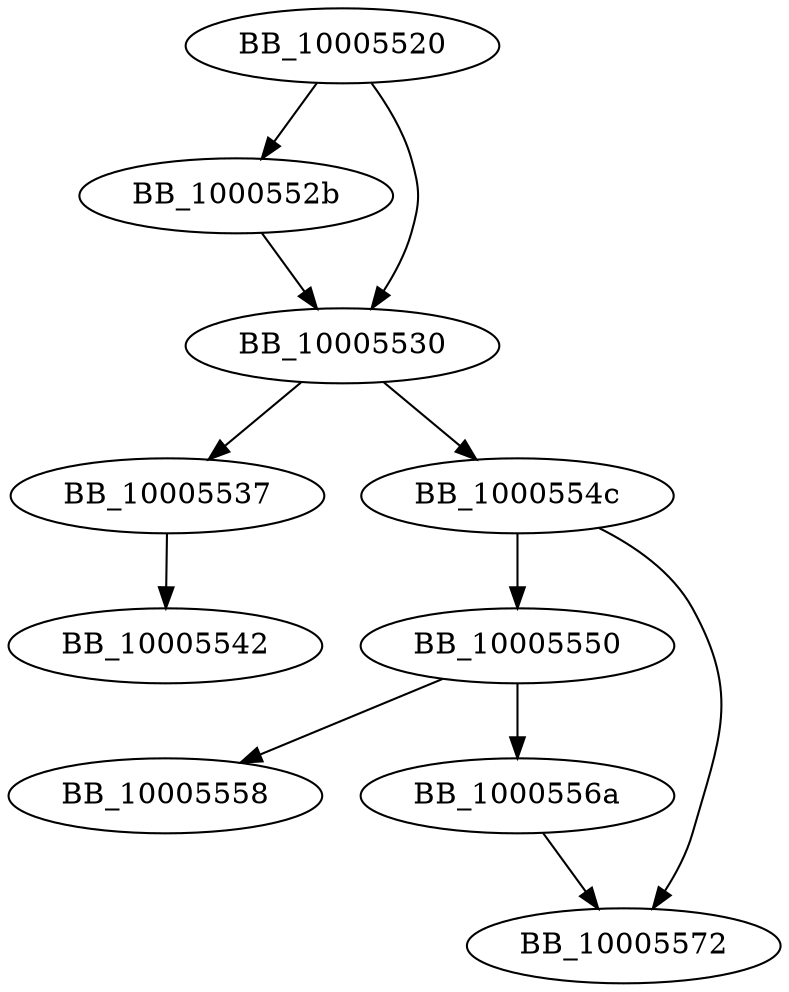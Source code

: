 DiGraph sub_10005520{
BB_10005520->BB_1000552b
BB_10005520->BB_10005530
BB_1000552b->BB_10005530
BB_10005530->BB_10005537
BB_10005530->BB_1000554c
BB_10005537->BB_10005542
BB_1000554c->BB_10005550
BB_1000554c->BB_10005572
BB_10005550->BB_10005558
BB_10005550->BB_1000556a
BB_1000556a->BB_10005572
}
